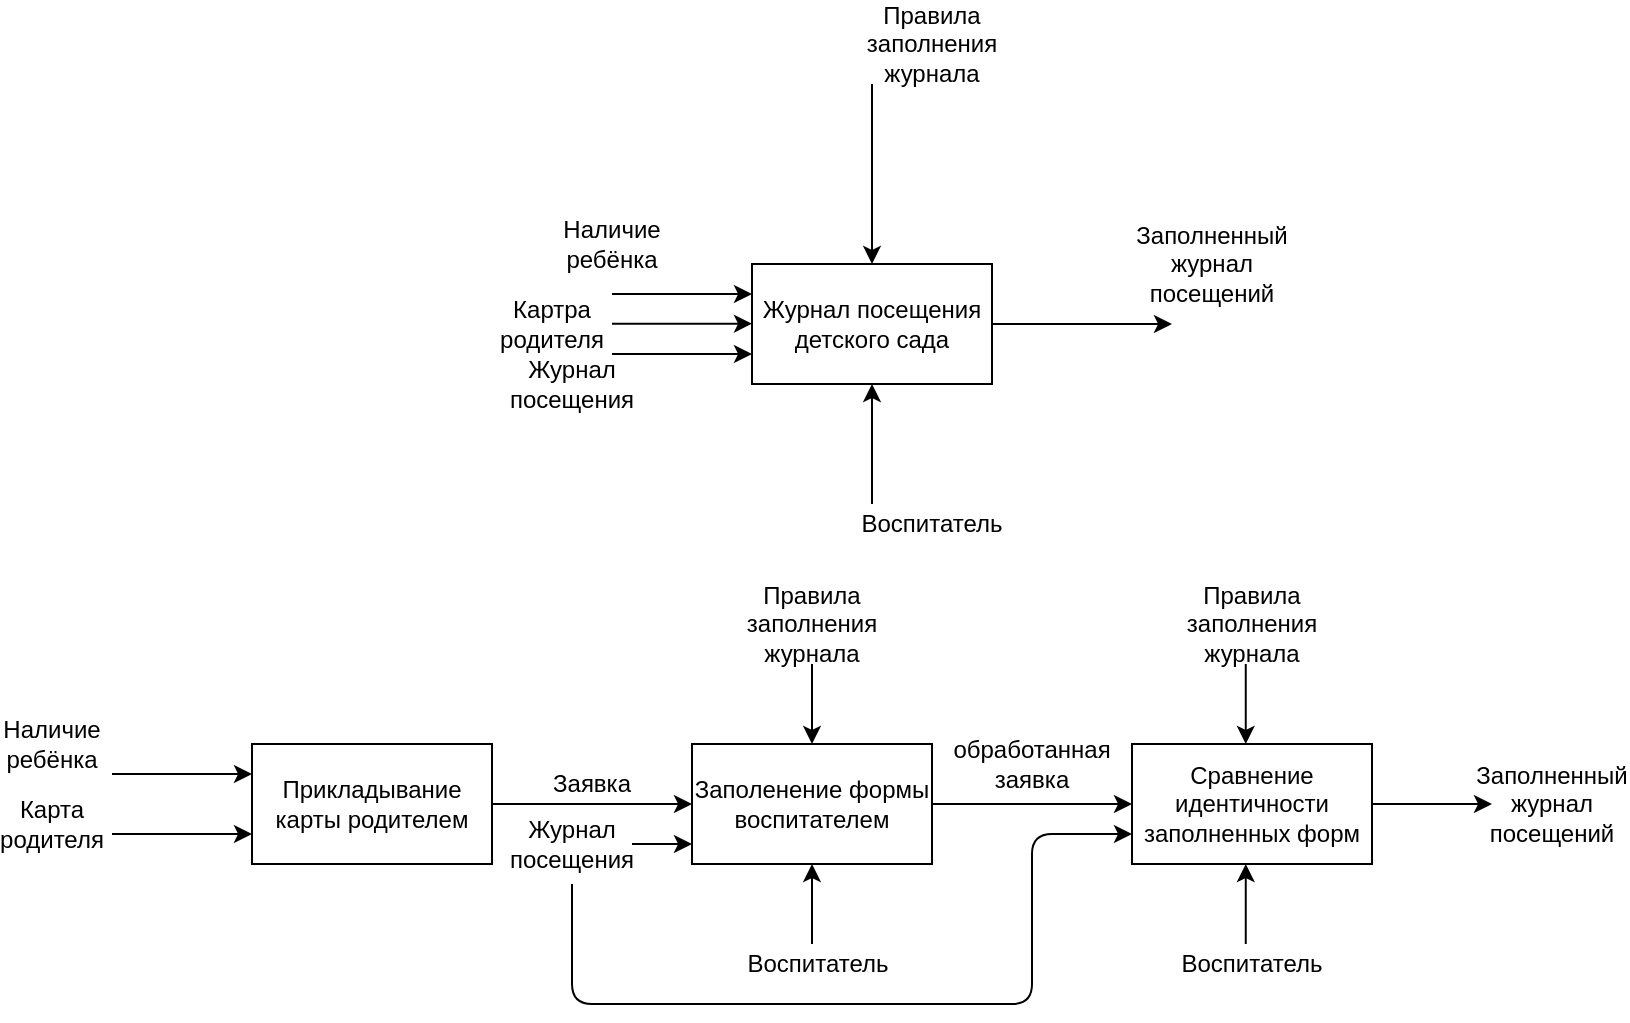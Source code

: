<mxfile version="12.7.4" type="device"><diagram id="0UZTfxBMXSMFoaXpbxbw" name="Page-1"><mxGraphModel dx="670" dy="356" grid="1" gridSize="10" guides="1" tooltips="1" connect="1" arrows="1" fold="1" page="1" pageScale="1" pageWidth="827" pageHeight="1169" math="0" shadow="0"><root><mxCell id="0"/><mxCell id="1" parent="0"/><mxCell id="uiTaBMc6CpD-roN6WN5O-42" value="Журнал посещения детского сада" style="rounded=0;whiteSpace=wrap;html=1;" parent="1" vertex="1"><mxGeometry x="380" y="770" width="120" height="60" as="geometry"/></mxCell><mxCell id="uiTaBMc6CpD-roN6WN5O-44" value="" style="endArrow=classic;html=1;entryX=0;entryY=0.25;entryDx=0;entryDy=0;" parent="1" target="uiTaBMc6CpD-roN6WN5O-42" edge="1"><mxGeometry width="50" height="50" relative="1" as="geometry"><mxPoint x="310" y="785" as="sourcePoint"/><mxPoint x="430" y="850" as="targetPoint"/></mxGeometry></mxCell><mxCell id="uiTaBMc6CpD-roN6WN5O-47" value="Наличие ребёнка&lt;br&gt;" style="text;html=1;strokeColor=none;fillColor=none;align=center;verticalAlign=middle;whiteSpace=wrap;rounded=0;" parent="1" vertex="1"><mxGeometry x="290" y="750" width="40" height="20" as="geometry"/></mxCell><mxCell id="uiTaBMc6CpD-roN6WN5O-48" value="" style="endArrow=classic;html=1;entryX=0;entryY=0.75;entryDx=0;entryDy=0;" parent="1" target="uiTaBMc6CpD-roN6WN5O-42" edge="1"><mxGeometry width="50" height="50" relative="1" as="geometry"><mxPoint x="310" y="815" as="sourcePoint"/><mxPoint x="340" y="850" as="targetPoint"/></mxGeometry></mxCell><mxCell id="uiTaBMc6CpD-roN6WN5O-49" value="Журнал посещения" style="text;html=1;strokeColor=none;fillColor=none;align=center;verticalAlign=middle;whiteSpace=wrap;rounded=0;" parent="1" vertex="1"><mxGeometry x="270" y="820" width="40" height="20" as="geometry"/></mxCell><mxCell id="uiTaBMc6CpD-roN6WN5O-50" value="" style="endArrow=classic;html=1;entryX=0.5;entryY=1;entryDx=0;entryDy=0;" parent="1" target="uiTaBMc6CpD-roN6WN5O-42" edge="1"><mxGeometry width="50" height="50" relative="1" as="geometry"><mxPoint x="440" y="890" as="sourcePoint"/><mxPoint x="310" y="860" as="targetPoint"/></mxGeometry></mxCell><mxCell id="uiTaBMc6CpD-roN6WN5O-51" value="Воспитатель" style="text;html=1;strokeColor=none;fillColor=none;align=center;verticalAlign=middle;whiteSpace=wrap;rounded=0;" parent="1" vertex="1"><mxGeometry x="450" y="890" width="40" height="20" as="geometry"/></mxCell><mxCell id="uiTaBMc6CpD-roN6WN5O-54" value="" style="endArrow=classic;html=1;entryX=0.5;entryY=0;entryDx=0;entryDy=0;" parent="1" target="uiTaBMc6CpD-roN6WN5O-42" edge="1"><mxGeometry width="50" height="50" relative="1" as="geometry"><mxPoint x="440" y="680" as="sourcePoint"/><mxPoint x="310" y="930" as="targetPoint"/></mxGeometry></mxCell><mxCell id="uiTaBMc6CpD-roN6WN5O-55" value="Правила заполнения журнала" style="text;html=1;strokeColor=none;fillColor=none;align=center;verticalAlign=middle;whiteSpace=wrap;rounded=0;" parent="1" vertex="1"><mxGeometry x="450" y="650" width="40" height="20" as="geometry"/></mxCell><mxCell id="uiTaBMc6CpD-roN6WN5O-56" value="" style="endArrow=classic;html=1;exitX=1;exitY=0.5;exitDx=0;exitDy=0;" parent="1" source="uiTaBMc6CpD-roN6WN5O-42" edge="1"><mxGeometry width="50" height="50" relative="1" as="geometry"><mxPoint x="260" y="980" as="sourcePoint"/><mxPoint x="590" y="800" as="targetPoint"/></mxGeometry></mxCell><mxCell id="uiTaBMc6CpD-roN6WN5O-57" value="Заполненный журнал посещений" style="text;html=1;strokeColor=none;fillColor=none;align=center;verticalAlign=middle;whiteSpace=wrap;rounded=0;" parent="1" vertex="1"><mxGeometry x="590" y="760" width="40" height="20" as="geometry"/></mxCell><mxCell id="uiTaBMc6CpD-roN6WN5O-58" value="" style="endArrow=classic;html=1;entryX=0;entryY=0.25;entryDx=0;entryDy=0;" parent="1" edge="1"><mxGeometry width="50" height="50" relative="1" as="geometry"><mxPoint x="60" y="1025" as="sourcePoint"/><mxPoint x="130" y="1025" as="targetPoint"/></mxGeometry></mxCell><mxCell id="uiTaBMc6CpD-roN6WN5O-59" value="Наличие ребёнка&lt;br&gt;" style="text;html=1;strokeColor=none;fillColor=none;align=center;verticalAlign=middle;whiteSpace=wrap;rounded=0;" parent="1" vertex="1"><mxGeometry x="10" y="1000" width="40" height="20" as="geometry"/></mxCell><mxCell id="uiTaBMc6CpD-roN6WN5O-60" value="" style="endArrow=classic;html=1;entryX=0;entryY=0.75;entryDx=0;entryDy=0;" parent="1" edge="1"><mxGeometry width="50" height="50" relative="1" as="geometry"><mxPoint x="60" y="1055" as="sourcePoint"/><mxPoint x="130" y="1055" as="targetPoint"/></mxGeometry></mxCell><mxCell id="uiTaBMc6CpD-roN6WN5O-61" value="Карта родителя" style="text;html=1;strokeColor=none;fillColor=none;align=center;verticalAlign=middle;whiteSpace=wrap;rounded=0;" parent="1" vertex="1"><mxGeometry x="10" y="1040" width="40" height="20" as="geometry"/></mxCell><mxCell id="uiTaBMc6CpD-roN6WN5O-62" value="Прикладывание карты родителем" style="rounded=0;whiteSpace=wrap;html=1;" parent="1" vertex="1"><mxGeometry x="130" y="1010" width="120" height="60" as="geometry"/></mxCell><mxCell id="uiTaBMc6CpD-roN6WN5O-63" value="" style="endArrow=classic;html=1;exitX=1;exitY=0.5;exitDx=0;exitDy=0;" parent="1" source="uiTaBMc6CpD-roN6WN5O-62" target="uiTaBMc6CpD-roN6WN5O-64" edge="1"><mxGeometry width="50" height="50" relative="1" as="geometry"><mxPoint x="10" y="1150" as="sourcePoint"/><mxPoint x="310" y="1040" as="targetPoint"/></mxGeometry></mxCell><mxCell id="uiTaBMc6CpD-roN6WN5O-64" value="Заполенение формы воспитателем" style="rounded=0;whiteSpace=wrap;html=1;" parent="1" vertex="1"><mxGeometry x="350" y="1010" width="120" height="60" as="geometry"/></mxCell><mxCell id="uiTaBMc6CpD-roN6WN5O-65" value="Заявка" style="text;html=1;strokeColor=none;fillColor=none;align=center;verticalAlign=middle;whiteSpace=wrap;rounded=0;" parent="1" vertex="1"><mxGeometry x="280" y="1020" width="40" height="20" as="geometry"/></mxCell><mxCell id="uiTaBMc6CpD-roN6WN5O-66" value="" style="endArrow=classic;html=1;entryX=0.5;entryY=1;entryDx=0;entryDy=0;" parent="1" target="uiTaBMc6CpD-roN6WN5O-64" edge="1"><mxGeometry width="50" height="50" relative="1" as="geometry"><mxPoint x="410" y="1110" as="sourcePoint"/><mxPoint x="60" y="1100" as="targetPoint"/></mxGeometry></mxCell><mxCell id="uiTaBMc6CpD-roN6WN5O-67" value="Воспитатель" style="text;html=1;strokeColor=none;fillColor=none;align=center;verticalAlign=middle;whiteSpace=wrap;rounded=0;" parent="1" vertex="1"><mxGeometry x="393.12" y="1110" width="40" height="20" as="geometry"/></mxCell><mxCell id="uiTaBMc6CpD-roN6WN5O-70" value="" style="endArrow=classic;html=1;entryX=0.5;entryY=0;entryDx=0;entryDy=0;" parent="1" target="uiTaBMc6CpD-roN6WN5O-64" edge="1"><mxGeometry width="50" height="50" relative="1" as="geometry"><mxPoint x="410" y="970" as="sourcePoint"/><mxPoint x="60" y="1150" as="targetPoint"/></mxGeometry></mxCell><mxCell id="uiTaBMc6CpD-roN6WN5O-71" value="Правила заполнения журнала" style="text;html=1;strokeColor=none;fillColor=none;align=center;verticalAlign=middle;whiteSpace=wrap;rounded=0;" parent="1" vertex="1"><mxGeometry x="390" y="940" width="40" height="20" as="geometry"/></mxCell><mxCell id="uiTaBMc6CpD-roN6WN5O-72" value="" style="endArrow=classic;html=1;exitX=1;exitY=0.5;exitDx=0;exitDy=0;" parent="1" source="uiTaBMc6CpD-roN6WN5O-64" edge="1"><mxGeometry width="50" height="50" relative="1" as="geometry"><mxPoint x="10" y="1200" as="sourcePoint"/><mxPoint x="570" y="1040" as="targetPoint"/></mxGeometry></mxCell><mxCell id="uiTaBMc6CpD-roN6WN5O-73" value="Сравнение идентичности заполненных форм" style="rounded=0;whiteSpace=wrap;html=1;" parent="1" vertex="1"><mxGeometry x="570" y="1010" width="120" height="60" as="geometry"/></mxCell><mxCell id="uiTaBMc6CpD-roN6WN5O-74" value="обработанная заявка&lt;br&gt;" style="text;html=1;strokeColor=none;fillColor=none;align=center;verticalAlign=middle;whiteSpace=wrap;rounded=0;" parent="1" vertex="1"><mxGeometry x="500" y="1010" width="40" height="20" as="geometry"/></mxCell><mxCell id="uiTaBMc6CpD-roN6WN5O-75" value="" style="endArrow=classic;html=1;exitX=1;exitY=0.5;exitDx=0;exitDy=0;" parent="1" source="uiTaBMc6CpD-roN6WN5O-73" edge="1"><mxGeometry width="50" height="50" relative="1" as="geometry"><mxPoint x="10" y="1200" as="sourcePoint"/><mxPoint x="750" y="1040" as="targetPoint"/></mxGeometry></mxCell><mxCell id="uiTaBMc6CpD-roN6WN5O-76" value="Заполненный журнал посещений" style="text;html=1;strokeColor=none;fillColor=none;align=center;verticalAlign=middle;whiteSpace=wrap;rounded=0;" parent="1" vertex="1"><mxGeometry x="760" y="1030" width="40" height="20" as="geometry"/></mxCell><mxCell id="uiTaBMc6CpD-roN6WN5O-77" value="" style="endArrow=classic;html=1;entryX=0.5;entryY=1;entryDx=0;entryDy=0;" parent="1" edge="1"><mxGeometry width="50" height="50" relative="1" as="geometry"><mxPoint x="626.88" y="1110" as="sourcePoint"/><mxPoint x="626.88" y="1070.0" as="targetPoint"/></mxGeometry></mxCell><mxCell id="uiTaBMc6CpD-roN6WN5O-78" value="Воспитатель" style="text;html=1;strokeColor=none;fillColor=none;align=center;verticalAlign=middle;whiteSpace=wrap;rounded=0;" parent="1" vertex="1"><mxGeometry x="610" y="1110" width="40" height="20" as="geometry"/></mxCell><mxCell id="uiTaBMc6CpD-roN6WN5O-79" value="" style="endArrow=classic;html=1;entryX=0.5;entryY=0;entryDx=0;entryDy=0;" parent="1" edge="1"><mxGeometry width="50" height="50" relative="1" as="geometry"><mxPoint x="626.88" y="970" as="sourcePoint"/><mxPoint x="626.88" y="1010" as="targetPoint"/></mxGeometry></mxCell><mxCell id="uiTaBMc6CpD-roN6WN5O-80" value="Правила заполнения журнала" style="text;html=1;strokeColor=none;fillColor=none;align=center;verticalAlign=middle;whiteSpace=wrap;rounded=0;" parent="1" vertex="1"><mxGeometry x="610" y="940" width="40" height="20" as="geometry"/></mxCell><mxCell id="uiTaBMc6CpD-roN6WN5O-84" value="" style="endArrow=classic;html=1;entryX=0;entryY=0.75;entryDx=0;entryDy=0;" parent="1" target="uiTaBMc6CpD-roN6WN5O-73" edge="1"><mxGeometry width="50" height="50" relative="1" as="geometry"><mxPoint x="290" y="1080" as="sourcePoint"/><mxPoint x="550" y="1090" as="targetPoint"/><Array as="points"><mxPoint x="290" y="1140"/><mxPoint x="520" y="1140"/><mxPoint x="520" y="1055"/></Array></mxGeometry></mxCell><mxCell id="BQ9y9E_nkZWJH9UhBa6b-1" value="Журнал посещения" style="text;html=1;strokeColor=none;fillColor=none;align=center;verticalAlign=middle;whiteSpace=wrap;rounded=0;" vertex="1" parent="1"><mxGeometry x="270" y="1050" width="40" height="20" as="geometry"/></mxCell><mxCell id="BQ9y9E_nkZWJH9UhBa6b-4" value="" style="endArrow=classic;html=1;" edge="1" parent="1"><mxGeometry width="50" height="50" relative="1" as="geometry"><mxPoint x="320" y="1060" as="sourcePoint"/><mxPoint x="350" y="1060" as="targetPoint"/><Array as="points"><mxPoint x="320" y="1060"/></Array></mxGeometry></mxCell><mxCell id="BQ9y9E_nkZWJH9UhBa6b-7" value="" style="endArrow=classic;html=1;entryX=0;entryY=0.75;entryDx=0;entryDy=0;" edge="1" parent="1"><mxGeometry width="50" height="50" relative="1" as="geometry"><mxPoint x="310" y="799.86" as="sourcePoint"/><mxPoint x="380" y="799.86" as="targetPoint"/></mxGeometry></mxCell><mxCell id="BQ9y9E_nkZWJH9UhBa6b-8" value="Картра родителя" style="text;html=1;strokeColor=none;fillColor=none;align=center;verticalAlign=middle;whiteSpace=wrap;rounded=0;" vertex="1" parent="1"><mxGeometry x="260" y="790" width="40" height="20" as="geometry"/></mxCell></root></mxGraphModel></diagram></mxfile>